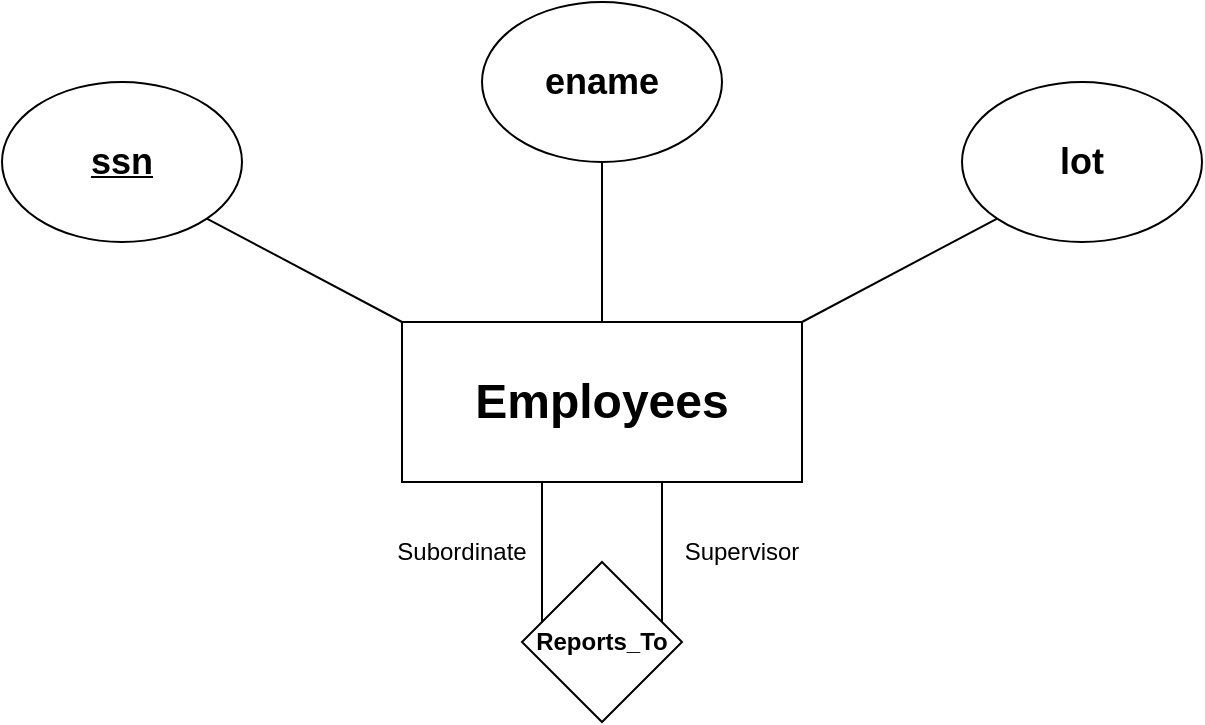 <mxfile>
    <diagram id="OvXxKjPO3RPC6y7bqK-N" name="Page-1">
        <mxGraphModel dx="167" dy="423" grid="1" gridSize="10" guides="1" tooltips="1" connect="1" arrows="1" fold="1" page="1" pageScale="1" pageWidth="827" pageHeight="1169" math="0" shadow="0">
            <root>
                <mxCell id="0"/>
                <mxCell id="1" parent="0"/>
                <mxCell id="r3o91FJ2YCAC541-YusK-1" value="&lt;b&gt;&lt;font style=&quot;font-size: 24px;&quot;&gt;Employees&lt;/font&gt;&lt;/b&gt;" style="rounded=0;whiteSpace=wrap;html=1;" parent="1" vertex="1">
                    <mxGeometry x="200" y="200" width="200" height="80" as="geometry"/>
                </mxCell>
                <mxCell id="r3o91FJ2YCAC541-YusK-2" value="&lt;b&gt;&lt;u&gt;&lt;font style=&quot;font-size: 18px;&quot;&gt;ssn&lt;/font&gt;&lt;/u&gt;&lt;/b&gt;" style="ellipse;whiteSpace=wrap;html=1;" parent="1" vertex="1">
                    <mxGeometry y="80" width="120" height="80" as="geometry"/>
                </mxCell>
                <mxCell id="r3o91FJ2YCAC541-YusK-3" value="&lt;font style=&quot;font-size: 18px;&quot;&gt;&lt;b style=&quot;&quot;&gt;ename&lt;/b&gt;&lt;/font&gt;" style="ellipse;whiteSpace=wrap;html=1;" parent="1" vertex="1">
                    <mxGeometry x="240" y="40" width="120" height="80" as="geometry"/>
                </mxCell>
                <mxCell id="r3o91FJ2YCAC541-YusK-4" value="&lt;b&gt;&lt;font style=&quot;font-size: 18px;&quot;&gt;lot&lt;/font&gt;&lt;/b&gt;" style="ellipse;whiteSpace=wrap;html=1;" parent="1" vertex="1">
                    <mxGeometry x="480" y="80" width="120" height="80" as="geometry"/>
                </mxCell>
                <mxCell id="r3o91FJ2YCAC541-YusK-6" value="" style="endArrow=none;html=1;rounded=0;entryX=0;entryY=0;entryDx=0;entryDy=0;exitX=1;exitY=1;exitDx=0;exitDy=0;" parent="1" source="r3o91FJ2YCAC541-YusK-2" target="r3o91FJ2YCAC541-YusK-1" edge="1">
                    <mxGeometry width="50" height="50" relative="1" as="geometry">
                        <mxPoint x="270" y="460" as="sourcePoint"/>
                        <mxPoint x="320" y="410" as="targetPoint"/>
                    </mxGeometry>
                </mxCell>
                <mxCell id="r3o91FJ2YCAC541-YusK-7" value="" style="endArrow=none;html=1;rounded=0;entryX=1;entryY=0;entryDx=0;entryDy=0;exitX=0;exitY=1;exitDx=0;exitDy=0;" parent="1" source="r3o91FJ2YCAC541-YusK-4" target="r3o91FJ2YCAC541-YusK-1" edge="1">
                    <mxGeometry width="50" height="50" relative="1" as="geometry">
                        <mxPoint x="540" y="230" as="sourcePoint"/>
                        <mxPoint x="637.574" y="281.716" as="targetPoint"/>
                    </mxGeometry>
                </mxCell>
                <mxCell id="r3o91FJ2YCAC541-YusK-8" value="" style="endArrow=none;html=1;rounded=0;entryX=0.5;entryY=0;entryDx=0;entryDy=0;exitX=0.5;exitY=1;exitDx=0;exitDy=0;" parent="1" source="r3o91FJ2YCAC541-YusK-3" target="r3o91FJ2YCAC541-YusK-1" edge="1">
                    <mxGeometry width="50" height="50" relative="1" as="geometry">
                        <mxPoint x="310" y="170" as="sourcePoint"/>
                        <mxPoint x="407.574" y="221.716" as="targetPoint"/>
                    </mxGeometry>
                </mxCell>
                <mxCell id="3" value="&lt;div&gt;&lt;b&gt;Reports_To&lt;/b&gt;&lt;/div&gt;" style="rhombus;whiteSpace=wrap;html=1;align=center;" vertex="1" parent="1">
                    <mxGeometry x="260" y="320" width="80" height="80" as="geometry"/>
                </mxCell>
                <mxCell id="4" value="" style="endArrow=none;html=1;rounded=0;entryX=0.5;entryY=0;entryDx=0;entryDy=0;" edge="1" parent="1">
                    <mxGeometry width="50" height="50" relative="1" as="geometry">
                        <mxPoint x="270" y="280" as="sourcePoint"/>
                        <mxPoint x="270" y="350" as="targetPoint"/>
                    </mxGeometry>
                </mxCell>
                <mxCell id="6" value="" style="endArrow=none;html=1;rounded=0;entryX=0.5;entryY=0;entryDx=0;entryDy=0;" edge="1" parent="1">
                    <mxGeometry width="50" height="50" relative="1" as="geometry">
                        <mxPoint x="330" y="280" as="sourcePoint"/>
                        <mxPoint x="330" y="350.0" as="targetPoint"/>
                    </mxGeometry>
                </mxCell>
                <mxCell id="7" value="Subordinate" style="text;html=1;strokeColor=none;fillColor=none;align=center;verticalAlign=middle;whiteSpace=wrap;rounded=0;" vertex="1" parent="1">
                    <mxGeometry x="200" y="300" width="60" height="30" as="geometry"/>
                </mxCell>
                <mxCell id="8" value="Supervisor" style="text;html=1;strokeColor=none;fillColor=none;align=center;verticalAlign=middle;whiteSpace=wrap;rounded=0;" vertex="1" parent="1">
                    <mxGeometry x="340" y="300" width="60" height="30" as="geometry"/>
                </mxCell>
            </root>
        </mxGraphModel>
    </diagram>
</mxfile>